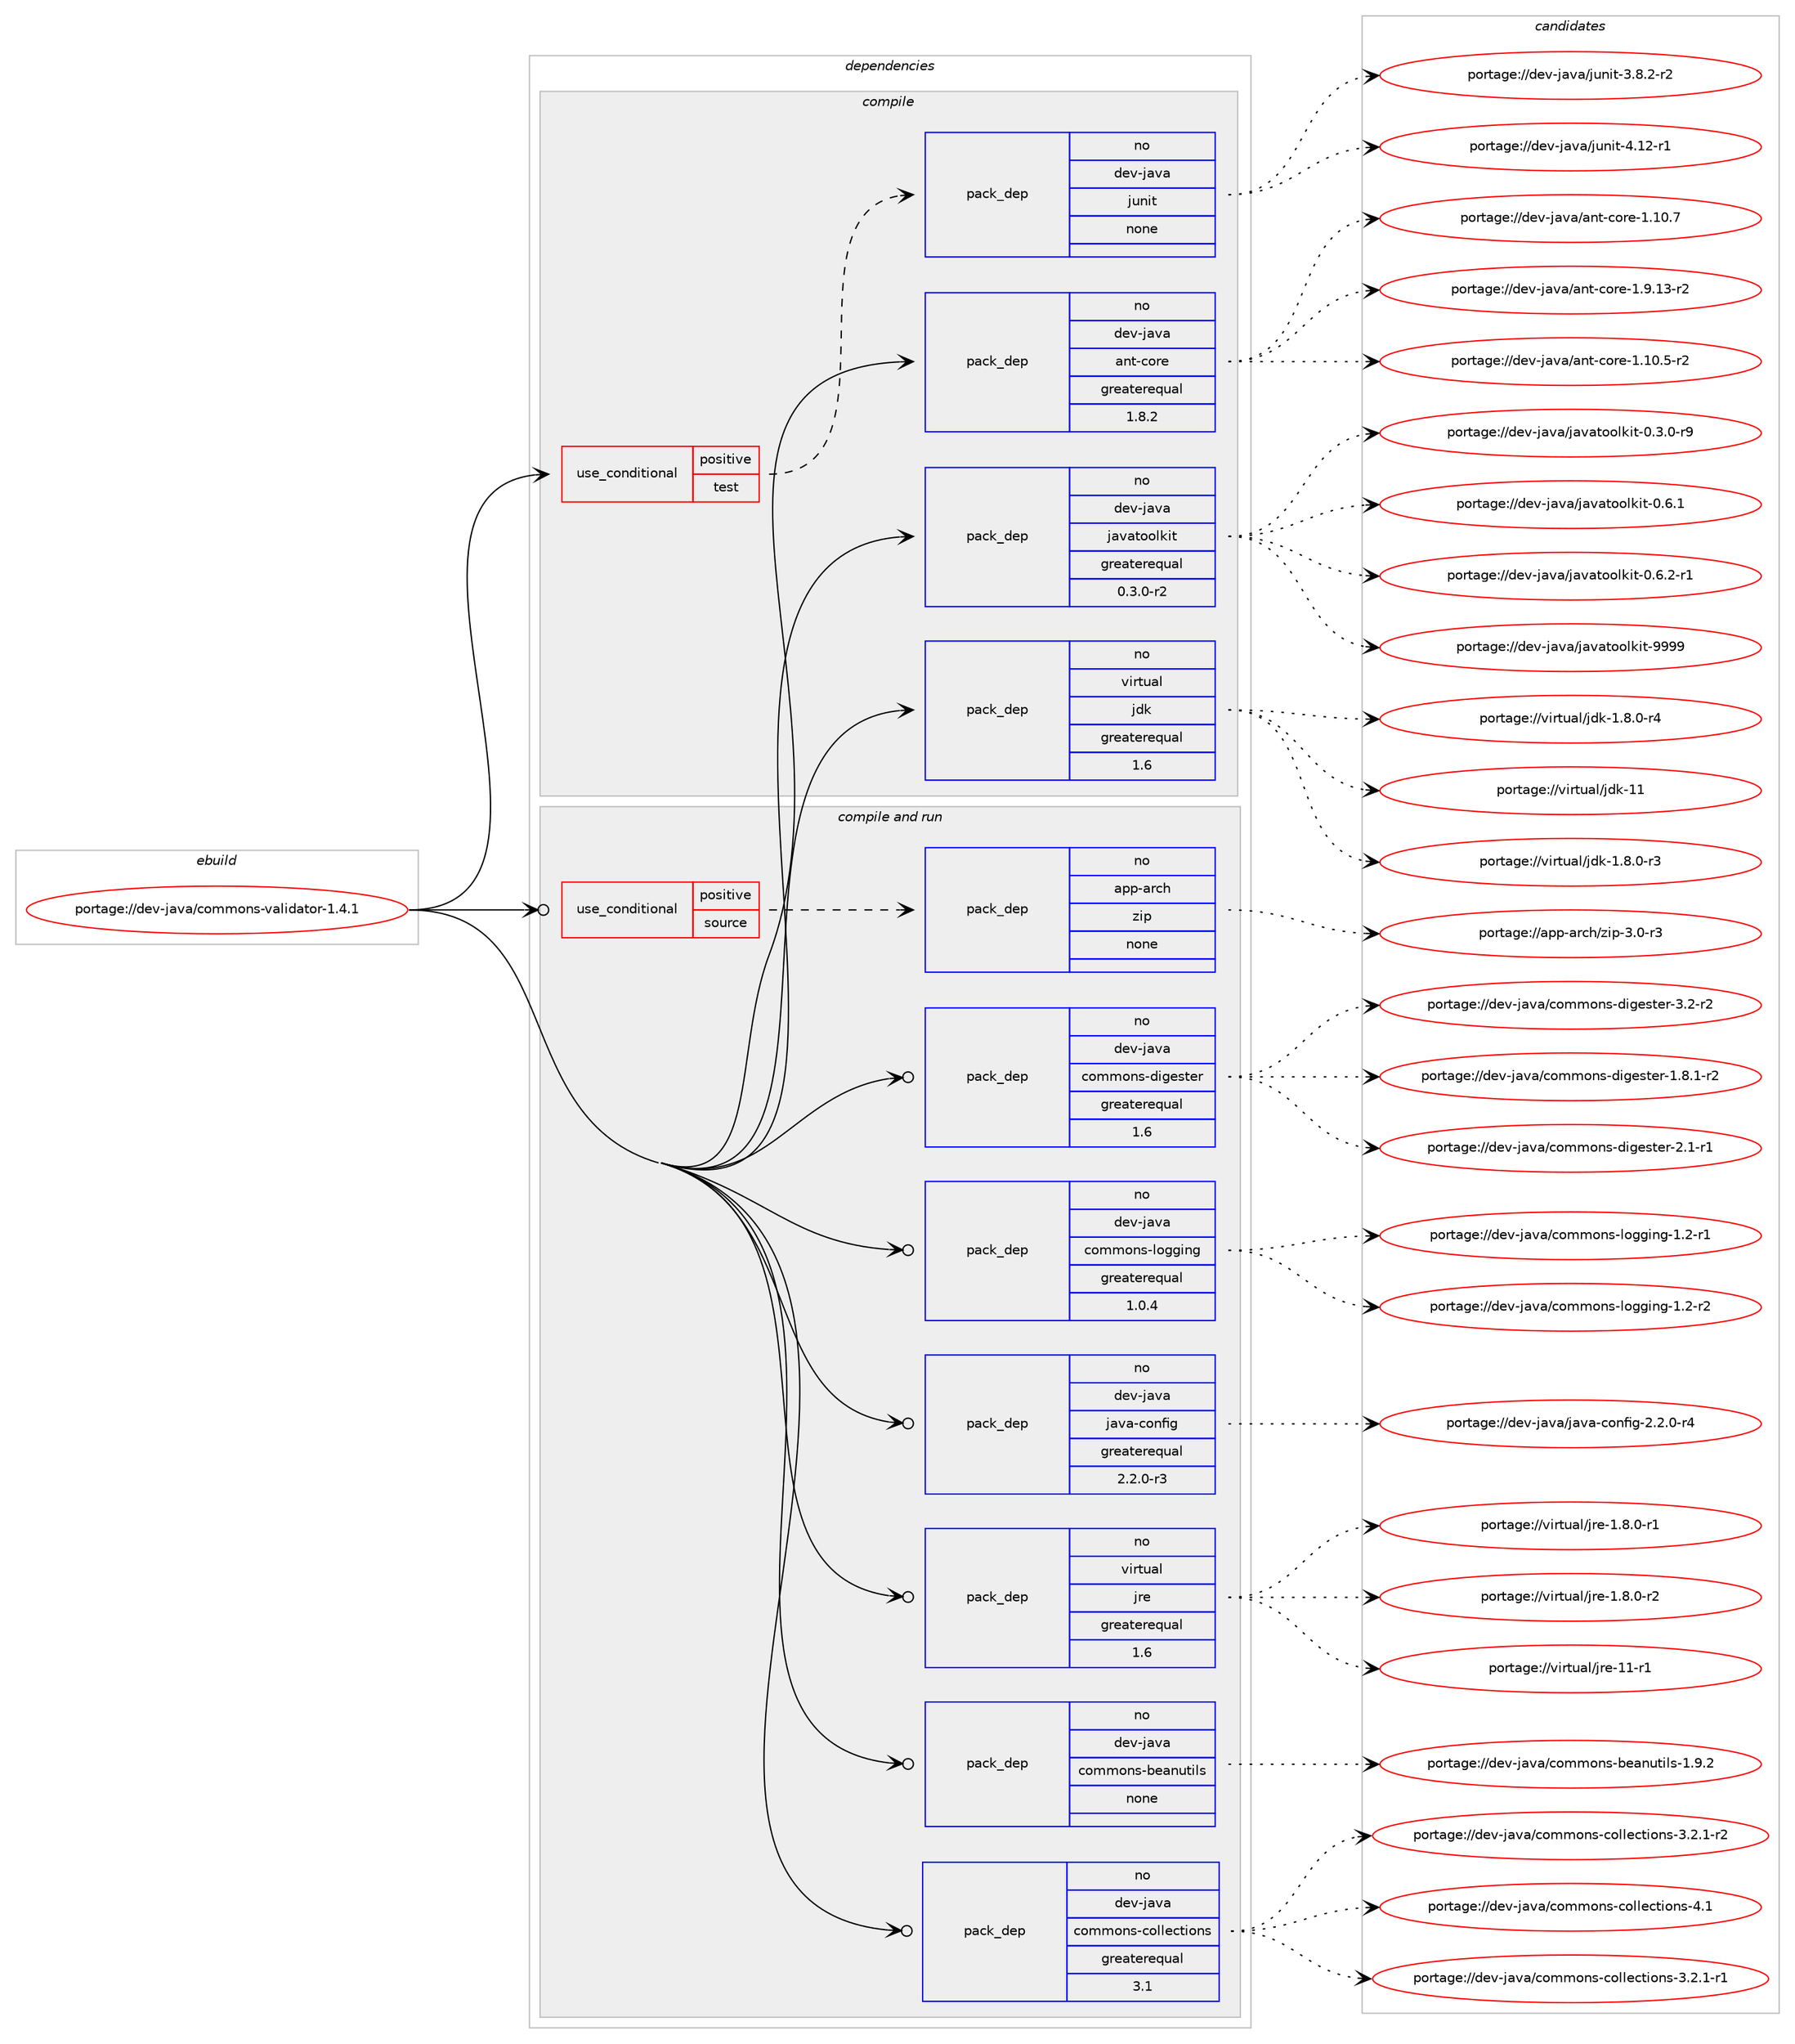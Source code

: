 digraph prolog {

# *************
# Graph options
# *************

newrank=true;
concentrate=true;
compound=true;
graph [rankdir=LR,fontname=Helvetica,fontsize=10,ranksep=1.5];#, ranksep=2.5, nodesep=0.2];
edge  [arrowhead=vee];
node  [fontname=Helvetica,fontsize=10];

# **********
# The ebuild
# **********

subgraph cluster_leftcol {
color=gray;
rank=same;
label=<<i>ebuild</i>>;
id [label="portage://dev-java/commons-validator-1.4.1", color=red, width=4, href="../dev-java/commons-validator-1.4.1.svg"];
}

# ****************
# The dependencies
# ****************

subgraph cluster_midcol {
color=gray;
label=<<i>dependencies</i>>;
subgraph cluster_compile {
fillcolor="#eeeeee";
style=filled;
label=<<i>compile</i>>;
subgraph cond18193 {
dependency87522 [label=<<TABLE BORDER="0" CELLBORDER="1" CELLSPACING="0" CELLPADDING="4"><TR><TD ROWSPAN="3" CELLPADDING="10">use_conditional</TD></TR><TR><TD>positive</TD></TR><TR><TD>test</TD></TR></TABLE>>, shape=none, color=red];
subgraph pack66614 {
dependency87523 [label=<<TABLE BORDER="0" CELLBORDER="1" CELLSPACING="0" CELLPADDING="4" WIDTH="220"><TR><TD ROWSPAN="6" CELLPADDING="30">pack_dep</TD></TR><TR><TD WIDTH="110">no</TD></TR><TR><TD>dev-java</TD></TR><TR><TD>junit</TD></TR><TR><TD>none</TD></TR><TR><TD></TD></TR></TABLE>>, shape=none, color=blue];
}
dependency87522:e -> dependency87523:w [weight=20,style="dashed",arrowhead="vee"];
}
id:e -> dependency87522:w [weight=20,style="solid",arrowhead="vee"];
subgraph pack66615 {
dependency87524 [label=<<TABLE BORDER="0" CELLBORDER="1" CELLSPACING="0" CELLPADDING="4" WIDTH="220"><TR><TD ROWSPAN="6" CELLPADDING="30">pack_dep</TD></TR><TR><TD WIDTH="110">no</TD></TR><TR><TD>dev-java</TD></TR><TR><TD>ant-core</TD></TR><TR><TD>greaterequal</TD></TR><TR><TD>1.8.2</TD></TR></TABLE>>, shape=none, color=blue];
}
id:e -> dependency87524:w [weight=20,style="solid",arrowhead="vee"];
subgraph pack66616 {
dependency87525 [label=<<TABLE BORDER="0" CELLBORDER="1" CELLSPACING="0" CELLPADDING="4" WIDTH="220"><TR><TD ROWSPAN="6" CELLPADDING="30">pack_dep</TD></TR><TR><TD WIDTH="110">no</TD></TR><TR><TD>dev-java</TD></TR><TR><TD>javatoolkit</TD></TR><TR><TD>greaterequal</TD></TR><TR><TD>0.3.0-r2</TD></TR></TABLE>>, shape=none, color=blue];
}
id:e -> dependency87525:w [weight=20,style="solid",arrowhead="vee"];
subgraph pack66617 {
dependency87526 [label=<<TABLE BORDER="0" CELLBORDER="1" CELLSPACING="0" CELLPADDING="4" WIDTH="220"><TR><TD ROWSPAN="6" CELLPADDING="30">pack_dep</TD></TR><TR><TD WIDTH="110">no</TD></TR><TR><TD>virtual</TD></TR><TR><TD>jdk</TD></TR><TR><TD>greaterequal</TD></TR><TR><TD>1.6</TD></TR></TABLE>>, shape=none, color=blue];
}
id:e -> dependency87526:w [weight=20,style="solid",arrowhead="vee"];
}
subgraph cluster_compileandrun {
fillcolor="#eeeeee";
style=filled;
label=<<i>compile and run</i>>;
subgraph cond18194 {
dependency87527 [label=<<TABLE BORDER="0" CELLBORDER="1" CELLSPACING="0" CELLPADDING="4"><TR><TD ROWSPAN="3" CELLPADDING="10">use_conditional</TD></TR><TR><TD>positive</TD></TR><TR><TD>source</TD></TR></TABLE>>, shape=none, color=red];
subgraph pack66618 {
dependency87528 [label=<<TABLE BORDER="0" CELLBORDER="1" CELLSPACING="0" CELLPADDING="4" WIDTH="220"><TR><TD ROWSPAN="6" CELLPADDING="30">pack_dep</TD></TR><TR><TD WIDTH="110">no</TD></TR><TR><TD>app-arch</TD></TR><TR><TD>zip</TD></TR><TR><TD>none</TD></TR><TR><TD></TD></TR></TABLE>>, shape=none, color=blue];
}
dependency87527:e -> dependency87528:w [weight=20,style="dashed",arrowhead="vee"];
}
id:e -> dependency87527:w [weight=20,style="solid",arrowhead="odotvee"];
subgraph pack66619 {
dependency87529 [label=<<TABLE BORDER="0" CELLBORDER="1" CELLSPACING="0" CELLPADDING="4" WIDTH="220"><TR><TD ROWSPAN="6" CELLPADDING="30">pack_dep</TD></TR><TR><TD WIDTH="110">no</TD></TR><TR><TD>dev-java</TD></TR><TR><TD>commons-beanutils</TD></TR><TR><TD>none</TD></TR><TR><TD></TD></TR></TABLE>>, shape=none, color=blue];
}
id:e -> dependency87529:w [weight=20,style="solid",arrowhead="odotvee"];
subgraph pack66620 {
dependency87530 [label=<<TABLE BORDER="0" CELLBORDER="1" CELLSPACING="0" CELLPADDING="4" WIDTH="220"><TR><TD ROWSPAN="6" CELLPADDING="30">pack_dep</TD></TR><TR><TD WIDTH="110">no</TD></TR><TR><TD>dev-java</TD></TR><TR><TD>commons-collections</TD></TR><TR><TD>greaterequal</TD></TR><TR><TD>3.1</TD></TR></TABLE>>, shape=none, color=blue];
}
id:e -> dependency87530:w [weight=20,style="solid",arrowhead="odotvee"];
subgraph pack66621 {
dependency87531 [label=<<TABLE BORDER="0" CELLBORDER="1" CELLSPACING="0" CELLPADDING="4" WIDTH="220"><TR><TD ROWSPAN="6" CELLPADDING="30">pack_dep</TD></TR><TR><TD WIDTH="110">no</TD></TR><TR><TD>dev-java</TD></TR><TR><TD>commons-digester</TD></TR><TR><TD>greaterequal</TD></TR><TR><TD>1.6</TD></TR></TABLE>>, shape=none, color=blue];
}
id:e -> dependency87531:w [weight=20,style="solid",arrowhead="odotvee"];
subgraph pack66622 {
dependency87532 [label=<<TABLE BORDER="0" CELLBORDER="1" CELLSPACING="0" CELLPADDING="4" WIDTH="220"><TR><TD ROWSPAN="6" CELLPADDING="30">pack_dep</TD></TR><TR><TD WIDTH="110">no</TD></TR><TR><TD>dev-java</TD></TR><TR><TD>commons-logging</TD></TR><TR><TD>greaterequal</TD></TR><TR><TD>1.0.4</TD></TR></TABLE>>, shape=none, color=blue];
}
id:e -> dependency87532:w [weight=20,style="solid",arrowhead="odotvee"];
subgraph pack66623 {
dependency87533 [label=<<TABLE BORDER="0" CELLBORDER="1" CELLSPACING="0" CELLPADDING="4" WIDTH="220"><TR><TD ROWSPAN="6" CELLPADDING="30">pack_dep</TD></TR><TR><TD WIDTH="110">no</TD></TR><TR><TD>dev-java</TD></TR><TR><TD>java-config</TD></TR><TR><TD>greaterequal</TD></TR><TR><TD>2.2.0-r3</TD></TR></TABLE>>, shape=none, color=blue];
}
id:e -> dependency87533:w [weight=20,style="solid",arrowhead="odotvee"];
subgraph pack66624 {
dependency87534 [label=<<TABLE BORDER="0" CELLBORDER="1" CELLSPACING="0" CELLPADDING="4" WIDTH="220"><TR><TD ROWSPAN="6" CELLPADDING="30">pack_dep</TD></TR><TR><TD WIDTH="110">no</TD></TR><TR><TD>virtual</TD></TR><TR><TD>jre</TD></TR><TR><TD>greaterequal</TD></TR><TR><TD>1.6</TD></TR></TABLE>>, shape=none, color=blue];
}
id:e -> dependency87534:w [weight=20,style="solid",arrowhead="odotvee"];
}
subgraph cluster_run {
fillcolor="#eeeeee";
style=filled;
label=<<i>run</i>>;
}
}

# **************
# The candidates
# **************

subgraph cluster_choices {
rank=same;
color=gray;
label=<<i>candidates</i>>;

subgraph choice66614 {
color=black;
nodesep=1;
choiceportage100101118451069711897471061171101051164551465646504511450 [label="portage://dev-java/junit-3.8.2-r2", color=red, width=4,href="../dev-java/junit-3.8.2-r2.svg"];
choiceportage1001011184510697118974710611711010511645524649504511449 [label="portage://dev-java/junit-4.12-r1", color=red, width=4,href="../dev-java/junit-4.12-r1.svg"];
dependency87523:e -> choiceportage100101118451069711897471061171101051164551465646504511450:w [style=dotted,weight="100"];
dependency87523:e -> choiceportage1001011184510697118974710611711010511645524649504511449:w [style=dotted,weight="100"];
}
subgraph choice66615 {
color=black;
nodesep=1;
choiceportage10010111845106971189747971101164599111114101454946494846534511450 [label="portage://dev-java/ant-core-1.10.5-r2", color=red, width=4,href="../dev-java/ant-core-1.10.5-r2.svg"];
choiceportage1001011184510697118974797110116459911111410145494649484655 [label="portage://dev-java/ant-core-1.10.7", color=red, width=4,href="../dev-java/ant-core-1.10.7.svg"];
choiceportage10010111845106971189747971101164599111114101454946574649514511450 [label="portage://dev-java/ant-core-1.9.13-r2", color=red, width=4,href="../dev-java/ant-core-1.9.13-r2.svg"];
dependency87524:e -> choiceportage10010111845106971189747971101164599111114101454946494846534511450:w [style=dotted,weight="100"];
dependency87524:e -> choiceportage1001011184510697118974797110116459911111410145494649484655:w [style=dotted,weight="100"];
dependency87524:e -> choiceportage10010111845106971189747971101164599111114101454946574649514511450:w [style=dotted,weight="100"];
}
subgraph choice66616 {
color=black;
nodesep=1;
choiceportage1001011184510697118974710697118971161111111081071051164548465146484511457 [label="portage://dev-java/javatoolkit-0.3.0-r9", color=red, width=4,href="../dev-java/javatoolkit-0.3.0-r9.svg"];
choiceportage100101118451069711897471069711897116111111108107105116454846544649 [label="portage://dev-java/javatoolkit-0.6.1", color=red, width=4,href="../dev-java/javatoolkit-0.6.1.svg"];
choiceportage1001011184510697118974710697118971161111111081071051164548465446504511449 [label="portage://dev-java/javatoolkit-0.6.2-r1", color=red, width=4,href="../dev-java/javatoolkit-0.6.2-r1.svg"];
choiceportage1001011184510697118974710697118971161111111081071051164557575757 [label="portage://dev-java/javatoolkit-9999", color=red, width=4,href="../dev-java/javatoolkit-9999.svg"];
dependency87525:e -> choiceportage1001011184510697118974710697118971161111111081071051164548465146484511457:w [style=dotted,weight="100"];
dependency87525:e -> choiceportage100101118451069711897471069711897116111111108107105116454846544649:w [style=dotted,weight="100"];
dependency87525:e -> choiceportage1001011184510697118974710697118971161111111081071051164548465446504511449:w [style=dotted,weight="100"];
dependency87525:e -> choiceportage1001011184510697118974710697118971161111111081071051164557575757:w [style=dotted,weight="100"];
}
subgraph choice66617 {
color=black;
nodesep=1;
choiceportage11810511411611797108471061001074549465646484511451 [label="portage://virtual/jdk-1.8.0-r3", color=red, width=4,href="../virtual/jdk-1.8.0-r3.svg"];
choiceportage11810511411611797108471061001074549465646484511452 [label="portage://virtual/jdk-1.8.0-r4", color=red, width=4,href="../virtual/jdk-1.8.0-r4.svg"];
choiceportage1181051141161179710847106100107454949 [label="portage://virtual/jdk-11", color=red, width=4,href="../virtual/jdk-11.svg"];
dependency87526:e -> choiceportage11810511411611797108471061001074549465646484511451:w [style=dotted,weight="100"];
dependency87526:e -> choiceportage11810511411611797108471061001074549465646484511452:w [style=dotted,weight="100"];
dependency87526:e -> choiceportage1181051141161179710847106100107454949:w [style=dotted,weight="100"];
}
subgraph choice66618 {
color=black;
nodesep=1;
choiceportage9711211245971149910447122105112455146484511451 [label="portage://app-arch/zip-3.0-r3", color=red, width=4,href="../app-arch/zip-3.0-r3.svg"];
dependency87528:e -> choiceportage9711211245971149910447122105112455146484511451:w [style=dotted,weight="100"];
}
subgraph choice66619 {
color=black;
nodesep=1;
choiceportage1001011184510697118974799111109109111110115459810197110117116105108115454946574650 [label="portage://dev-java/commons-beanutils-1.9.2", color=red, width=4,href="../dev-java/commons-beanutils-1.9.2.svg"];
dependency87529:e -> choiceportage1001011184510697118974799111109109111110115459810197110117116105108115454946574650:w [style=dotted,weight="100"];
}
subgraph choice66620 {
color=black;
nodesep=1;
choiceportage10010111845106971189747991111091091111101154599111108108101991161051111101154551465046494511449 [label="portage://dev-java/commons-collections-3.2.1-r1", color=red, width=4,href="../dev-java/commons-collections-3.2.1-r1.svg"];
choiceportage10010111845106971189747991111091091111101154599111108108101991161051111101154551465046494511450 [label="portage://dev-java/commons-collections-3.2.1-r2", color=red, width=4,href="../dev-java/commons-collections-3.2.1-r2.svg"];
choiceportage100101118451069711897479911110910911111011545991111081081019911610511111011545524649 [label="portage://dev-java/commons-collections-4.1", color=red, width=4,href="../dev-java/commons-collections-4.1.svg"];
dependency87530:e -> choiceportage10010111845106971189747991111091091111101154599111108108101991161051111101154551465046494511449:w [style=dotted,weight="100"];
dependency87530:e -> choiceportage10010111845106971189747991111091091111101154599111108108101991161051111101154551465046494511450:w [style=dotted,weight="100"];
dependency87530:e -> choiceportage100101118451069711897479911110910911111011545991111081081019911610511111011545524649:w [style=dotted,weight="100"];
}
subgraph choice66621 {
color=black;
nodesep=1;
choiceportage1001011184510697118974799111109109111110115451001051031011151161011144549465646494511450 [label="portage://dev-java/commons-digester-1.8.1-r2", color=red, width=4,href="../dev-java/commons-digester-1.8.1-r2.svg"];
choiceportage100101118451069711897479911110910911111011545100105103101115116101114455046494511449 [label="portage://dev-java/commons-digester-2.1-r1", color=red, width=4,href="../dev-java/commons-digester-2.1-r1.svg"];
choiceportage100101118451069711897479911110910911111011545100105103101115116101114455146504511450 [label="portage://dev-java/commons-digester-3.2-r2", color=red, width=4,href="../dev-java/commons-digester-3.2-r2.svg"];
dependency87531:e -> choiceportage1001011184510697118974799111109109111110115451001051031011151161011144549465646494511450:w [style=dotted,weight="100"];
dependency87531:e -> choiceportage100101118451069711897479911110910911111011545100105103101115116101114455046494511449:w [style=dotted,weight="100"];
dependency87531:e -> choiceportage100101118451069711897479911110910911111011545100105103101115116101114455146504511450:w [style=dotted,weight="100"];
}
subgraph choice66622 {
color=black;
nodesep=1;
choiceportage100101118451069711897479911110910911111011545108111103103105110103454946504511449 [label="portage://dev-java/commons-logging-1.2-r1", color=red, width=4,href="../dev-java/commons-logging-1.2-r1.svg"];
choiceportage100101118451069711897479911110910911111011545108111103103105110103454946504511450 [label="portage://dev-java/commons-logging-1.2-r2", color=red, width=4,href="../dev-java/commons-logging-1.2-r2.svg"];
dependency87532:e -> choiceportage100101118451069711897479911110910911111011545108111103103105110103454946504511449:w [style=dotted,weight="100"];
dependency87532:e -> choiceportage100101118451069711897479911110910911111011545108111103103105110103454946504511450:w [style=dotted,weight="100"];
}
subgraph choice66623 {
color=black;
nodesep=1;
choiceportage10010111845106971189747106971189745991111101021051034550465046484511452 [label="portage://dev-java/java-config-2.2.0-r4", color=red, width=4,href="../dev-java/java-config-2.2.0-r4.svg"];
dependency87533:e -> choiceportage10010111845106971189747106971189745991111101021051034550465046484511452:w [style=dotted,weight="100"];
}
subgraph choice66624 {
color=black;
nodesep=1;
choiceportage11810511411611797108471061141014549465646484511449 [label="portage://virtual/jre-1.8.0-r1", color=red, width=4,href="../virtual/jre-1.8.0-r1.svg"];
choiceportage11810511411611797108471061141014549465646484511450 [label="portage://virtual/jre-1.8.0-r2", color=red, width=4,href="../virtual/jre-1.8.0-r2.svg"];
choiceportage11810511411611797108471061141014549494511449 [label="portage://virtual/jre-11-r1", color=red, width=4,href="../virtual/jre-11-r1.svg"];
dependency87534:e -> choiceportage11810511411611797108471061141014549465646484511449:w [style=dotted,weight="100"];
dependency87534:e -> choiceportage11810511411611797108471061141014549465646484511450:w [style=dotted,weight="100"];
dependency87534:e -> choiceportage11810511411611797108471061141014549494511449:w [style=dotted,weight="100"];
}
}

}
